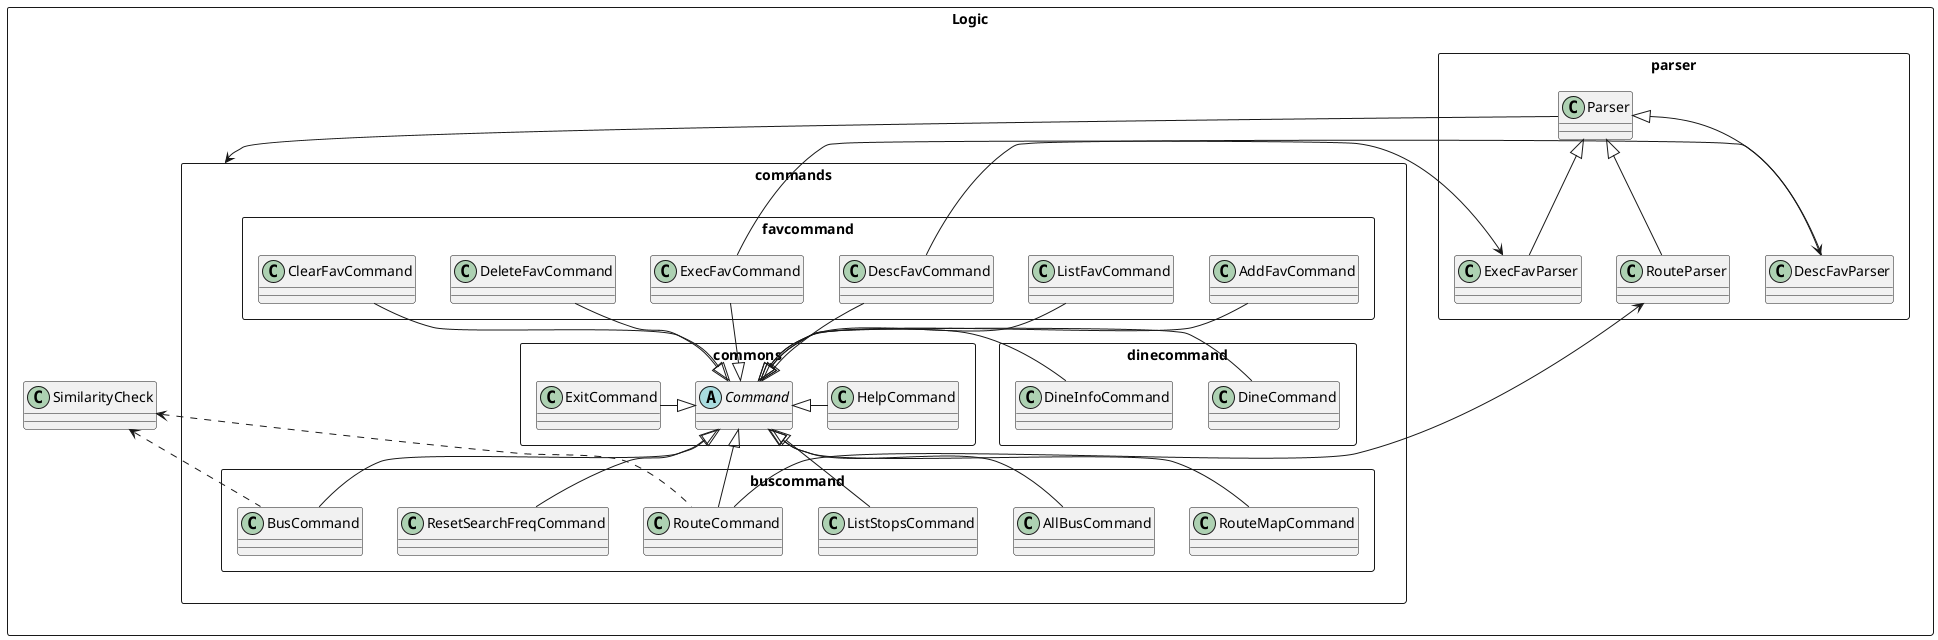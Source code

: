 @startuml

allowmixing
Rectangle Logic {
Rectangle commands {
Rectangle commons {
abstract class Command
Command <|-left ExitCommand
Command <|- HelpCommand
}
Rectangle buscommand {
Command <|-- AllBusCommand
Command <|-left BusCommand
Command <|-- ListStopsCommand
Command <|-- ResetSearchFreqCommand
Command <|-- RouteCommand
Command <|-- RouteMapCommand
}
Rectangle dinecommand {
Command <|-left DineCommand
Command <|-left DineInfoCommand
}
Rectangle favcommand {
Command <|--up AddFavCommand
Command <|--up ClearFavCommand
Command <|--up DeleteFavCommand
Command <|--up DescFavCommand
Command <|-- ExecFavCommand
Command <|-- ListFavCommand
}
}
Rectangle parser {
Parser <|-- RouteParser
RouteParser <-down RouteCommand
Parser <|-- DescFavParser
DescFavParser <- DescFavCommand
Parser <|-- ExecFavParser
ExecFavParser <- ExecFavCommand
}
class SimilarityCheck

SimilarityCheck <..down RouteCommand
SimilarityCheck <..down BusCommand
}

Parser --left> commands

@enduml